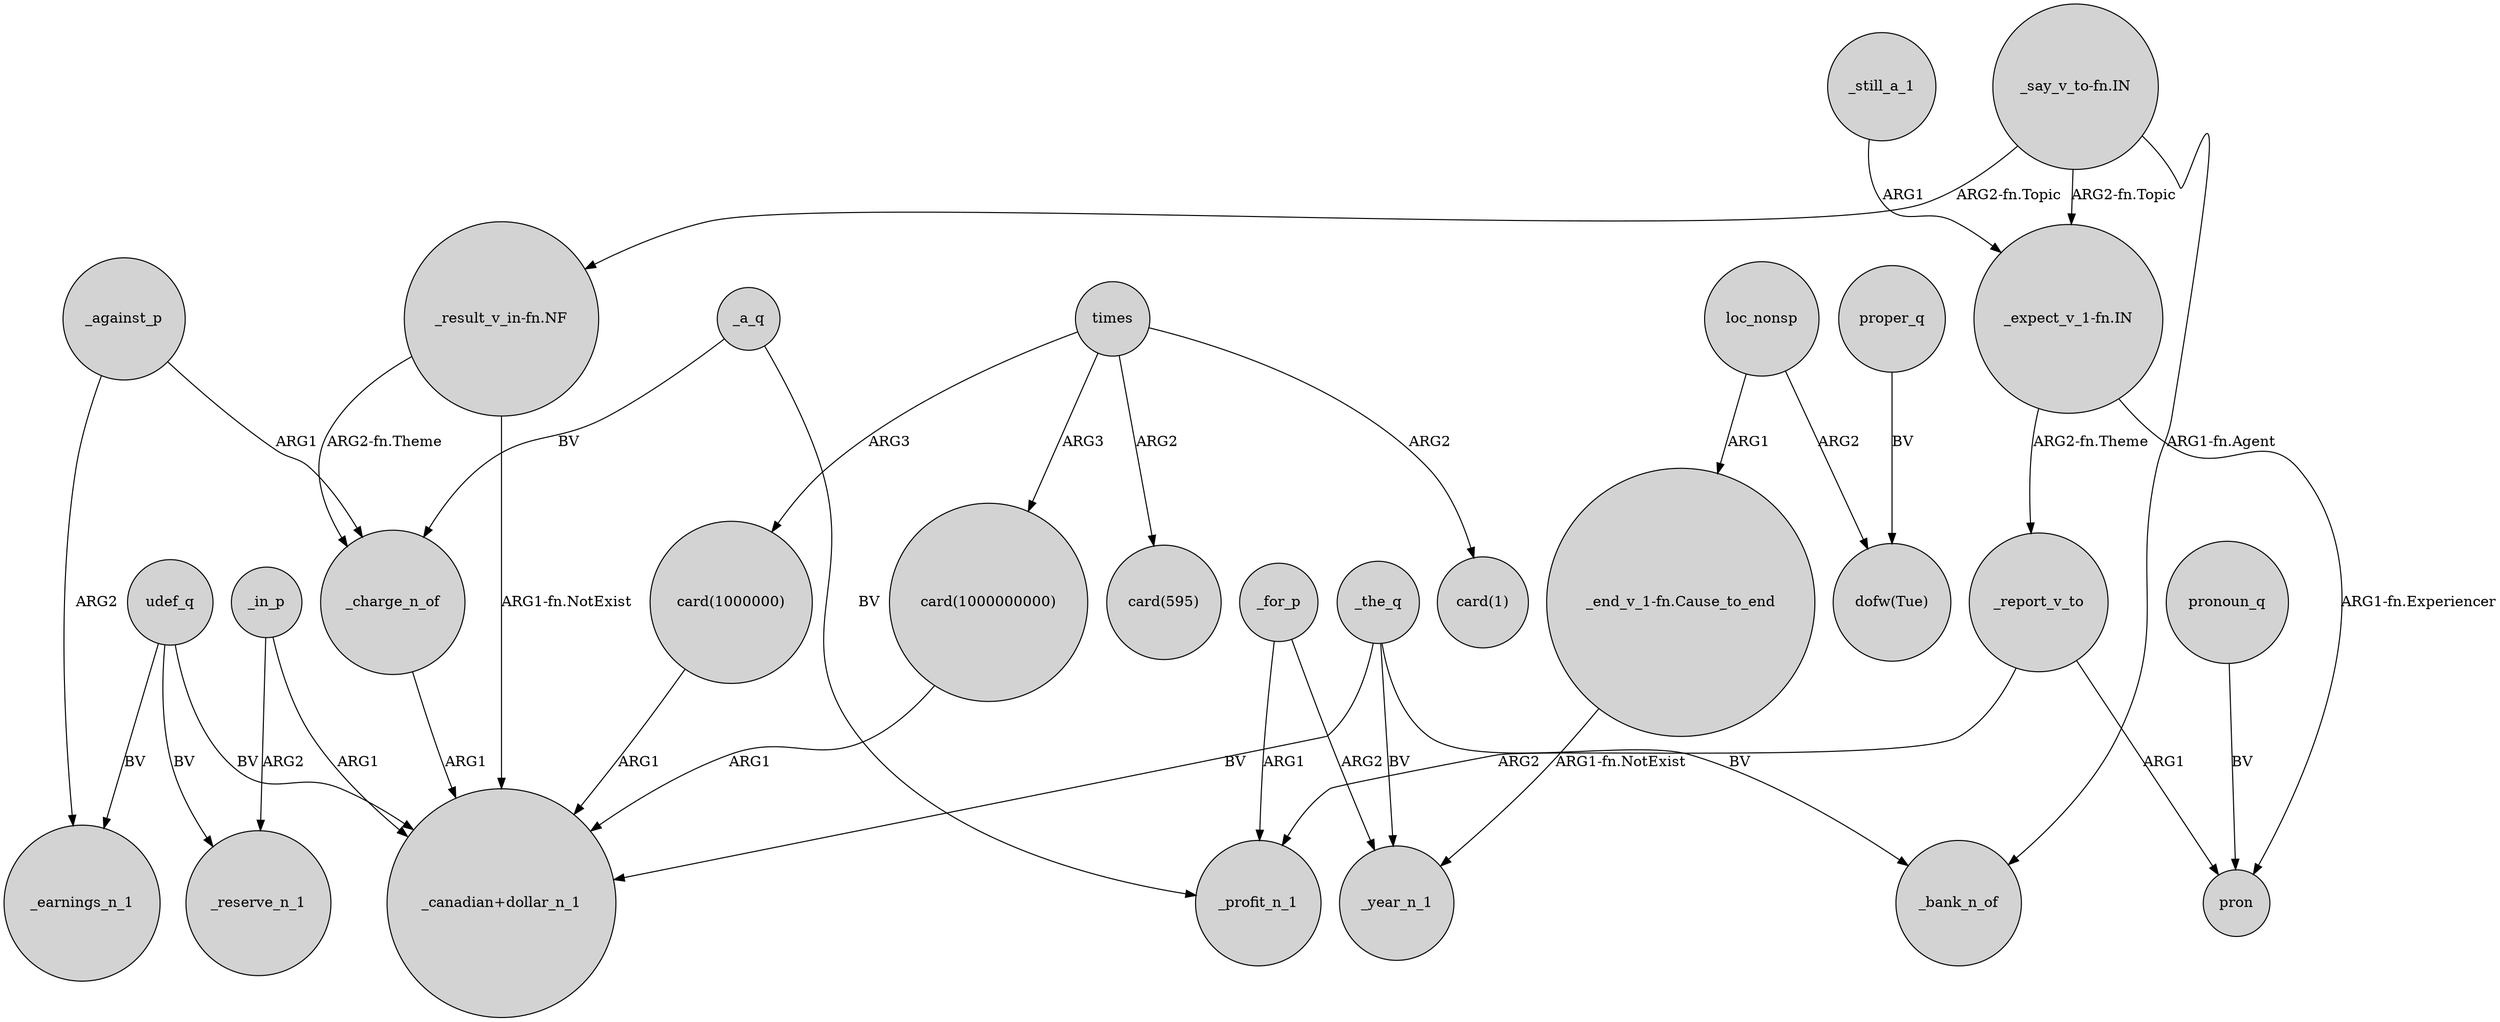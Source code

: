 digraph {
	node [shape=circle style=filled]
	_in_p -> "_canadian+dollar_n_1" [label=ARG1]
	_for_p -> _year_n_1 [label=ARG2]
	_still_a_1 -> "_expect_v_1-fn.IN" [label=ARG1]
	_against_p -> _earnings_n_1 [label=ARG2]
	_a_q -> _charge_n_of [label=BV]
	udef_q -> _earnings_n_1 [label=BV]
	udef_q -> "_canadian+dollar_n_1" [label=BV]
	_charge_n_of -> "_canadian+dollar_n_1" [label=ARG1]
	udef_q -> _reserve_n_1 [label=BV]
	"card(1000000)" -> "_canadian+dollar_n_1" [label=ARG1]
	proper_q -> "dofw(Tue)" [label=BV]
	times -> "card(1000000000)" [label=ARG3]
	"_result_v_in-fn.NF" -> _charge_n_of [label="ARG2-fn.Theme"]
	_against_p -> _charge_n_of [label=ARG1]
	"_say_v_to-fn.IN" -> "_result_v_in-fn.NF" [label="ARG2-fn.Topic"]
	times -> "card(595)" [label=ARG2]
	pronoun_q -> pron [label=BV]
	_the_q -> _bank_n_of [label=BV]
	times -> "card(1)" [label=ARG2]
	times -> "card(1000000)" [label=ARG3]
	loc_nonsp -> "dofw(Tue)" [label=ARG2]
	"_result_v_in-fn.NF" -> "_canadian+dollar_n_1" [label="ARG1-fn.NotExist"]
	_report_v_to -> pron [label=ARG1]
	_the_q -> _year_n_1 [label=BV]
	loc_nonsp -> "_end_v_1-fn.Cause_to_end" [label=ARG1]
	"_expect_v_1-fn.IN" -> pron [label="ARG1-fn.Experiencer"]
	_for_p -> _profit_n_1 [label=ARG1]
	_the_q -> "_canadian+dollar_n_1" [label=BV]
	"_say_v_to-fn.IN" -> _bank_n_of [label="ARG1-fn.Agent"]
	"_say_v_to-fn.IN" -> "_expect_v_1-fn.IN" [label="ARG2-fn.Topic"]
	"card(1000000000)" -> "_canadian+dollar_n_1" [label=ARG1]
	"_end_v_1-fn.Cause_to_end" -> _year_n_1 [label="ARG1-fn.NotExist"]
	"_expect_v_1-fn.IN" -> _report_v_to [label="ARG2-fn.Theme"]
	_a_q -> _profit_n_1 [label=BV]
	_in_p -> _reserve_n_1 [label=ARG2]
	_report_v_to -> _profit_n_1 [label=ARG2]
}

